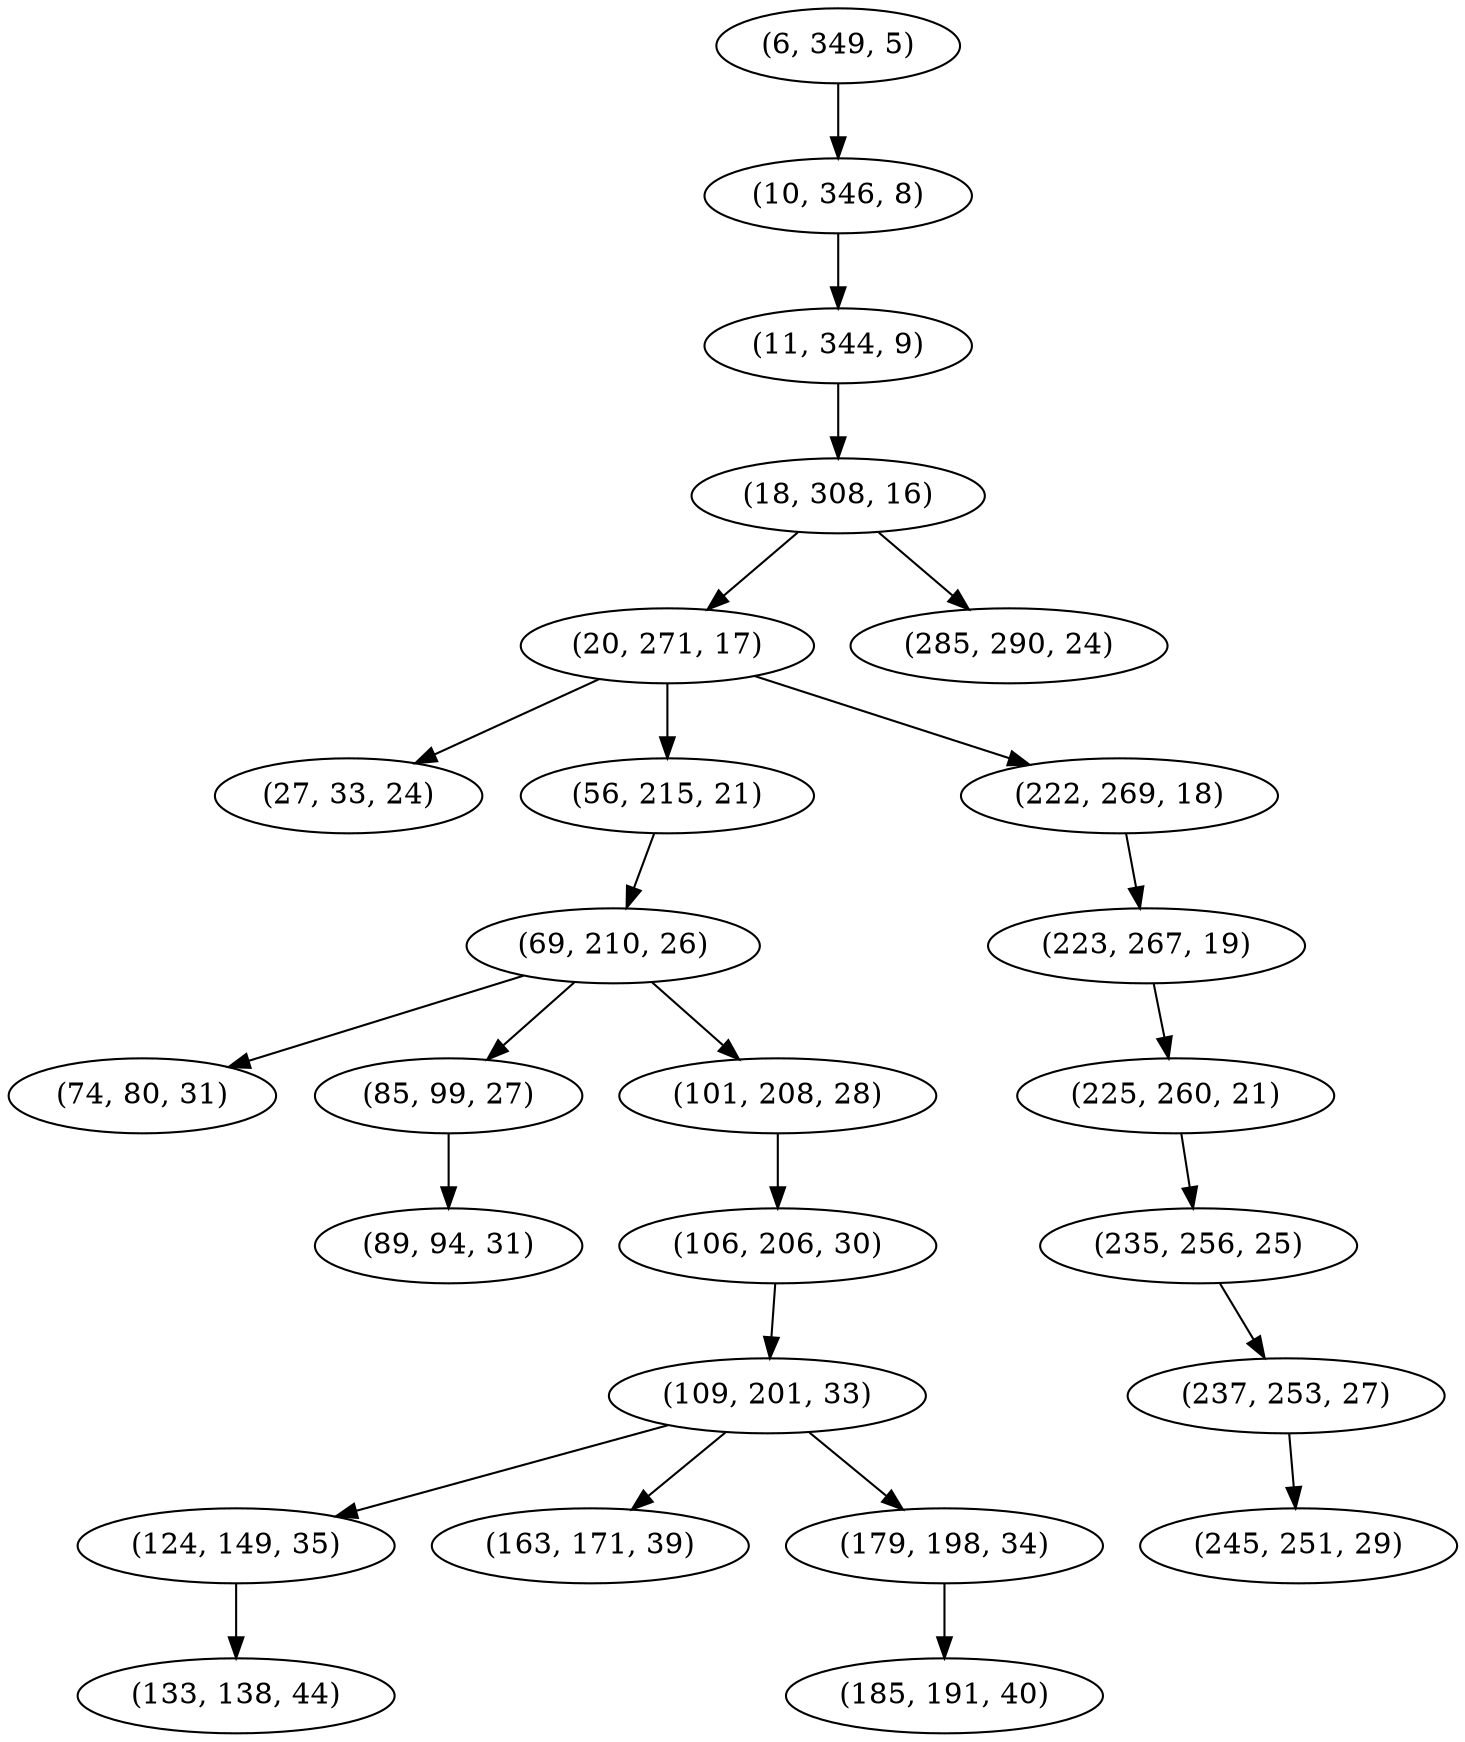 digraph tree {
    "(6, 349, 5)";
    "(10, 346, 8)";
    "(11, 344, 9)";
    "(18, 308, 16)";
    "(20, 271, 17)";
    "(27, 33, 24)";
    "(56, 215, 21)";
    "(69, 210, 26)";
    "(74, 80, 31)";
    "(85, 99, 27)";
    "(89, 94, 31)";
    "(101, 208, 28)";
    "(106, 206, 30)";
    "(109, 201, 33)";
    "(124, 149, 35)";
    "(133, 138, 44)";
    "(163, 171, 39)";
    "(179, 198, 34)";
    "(185, 191, 40)";
    "(222, 269, 18)";
    "(223, 267, 19)";
    "(225, 260, 21)";
    "(235, 256, 25)";
    "(237, 253, 27)";
    "(245, 251, 29)";
    "(285, 290, 24)";
    "(6, 349, 5)" -> "(10, 346, 8)";
    "(10, 346, 8)" -> "(11, 344, 9)";
    "(11, 344, 9)" -> "(18, 308, 16)";
    "(18, 308, 16)" -> "(20, 271, 17)";
    "(18, 308, 16)" -> "(285, 290, 24)";
    "(20, 271, 17)" -> "(27, 33, 24)";
    "(20, 271, 17)" -> "(56, 215, 21)";
    "(20, 271, 17)" -> "(222, 269, 18)";
    "(56, 215, 21)" -> "(69, 210, 26)";
    "(69, 210, 26)" -> "(74, 80, 31)";
    "(69, 210, 26)" -> "(85, 99, 27)";
    "(69, 210, 26)" -> "(101, 208, 28)";
    "(85, 99, 27)" -> "(89, 94, 31)";
    "(101, 208, 28)" -> "(106, 206, 30)";
    "(106, 206, 30)" -> "(109, 201, 33)";
    "(109, 201, 33)" -> "(124, 149, 35)";
    "(109, 201, 33)" -> "(163, 171, 39)";
    "(109, 201, 33)" -> "(179, 198, 34)";
    "(124, 149, 35)" -> "(133, 138, 44)";
    "(179, 198, 34)" -> "(185, 191, 40)";
    "(222, 269, 18)" -> "(223, 267, 19)";
    "(223, 267, 19)" -> "(225, 260, 21)";
    "(225, 260, 21)" -> "(235, 256, 25)";
    "(235, 256, 25)" -> "(237, 253, 27)";
    "(237, 253, 27)" -> "(245, 251, 29)";
}
